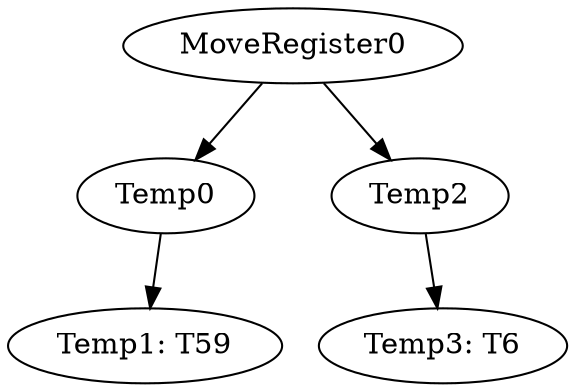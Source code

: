 digraph {
	ordering = out;
	MoveRegister0 -> Temp0;
	MoveRegister0 -> Temp2;
	Temp2 -> "Temp3: T6";
	Temp0 -> "Temp1: T59";
}

